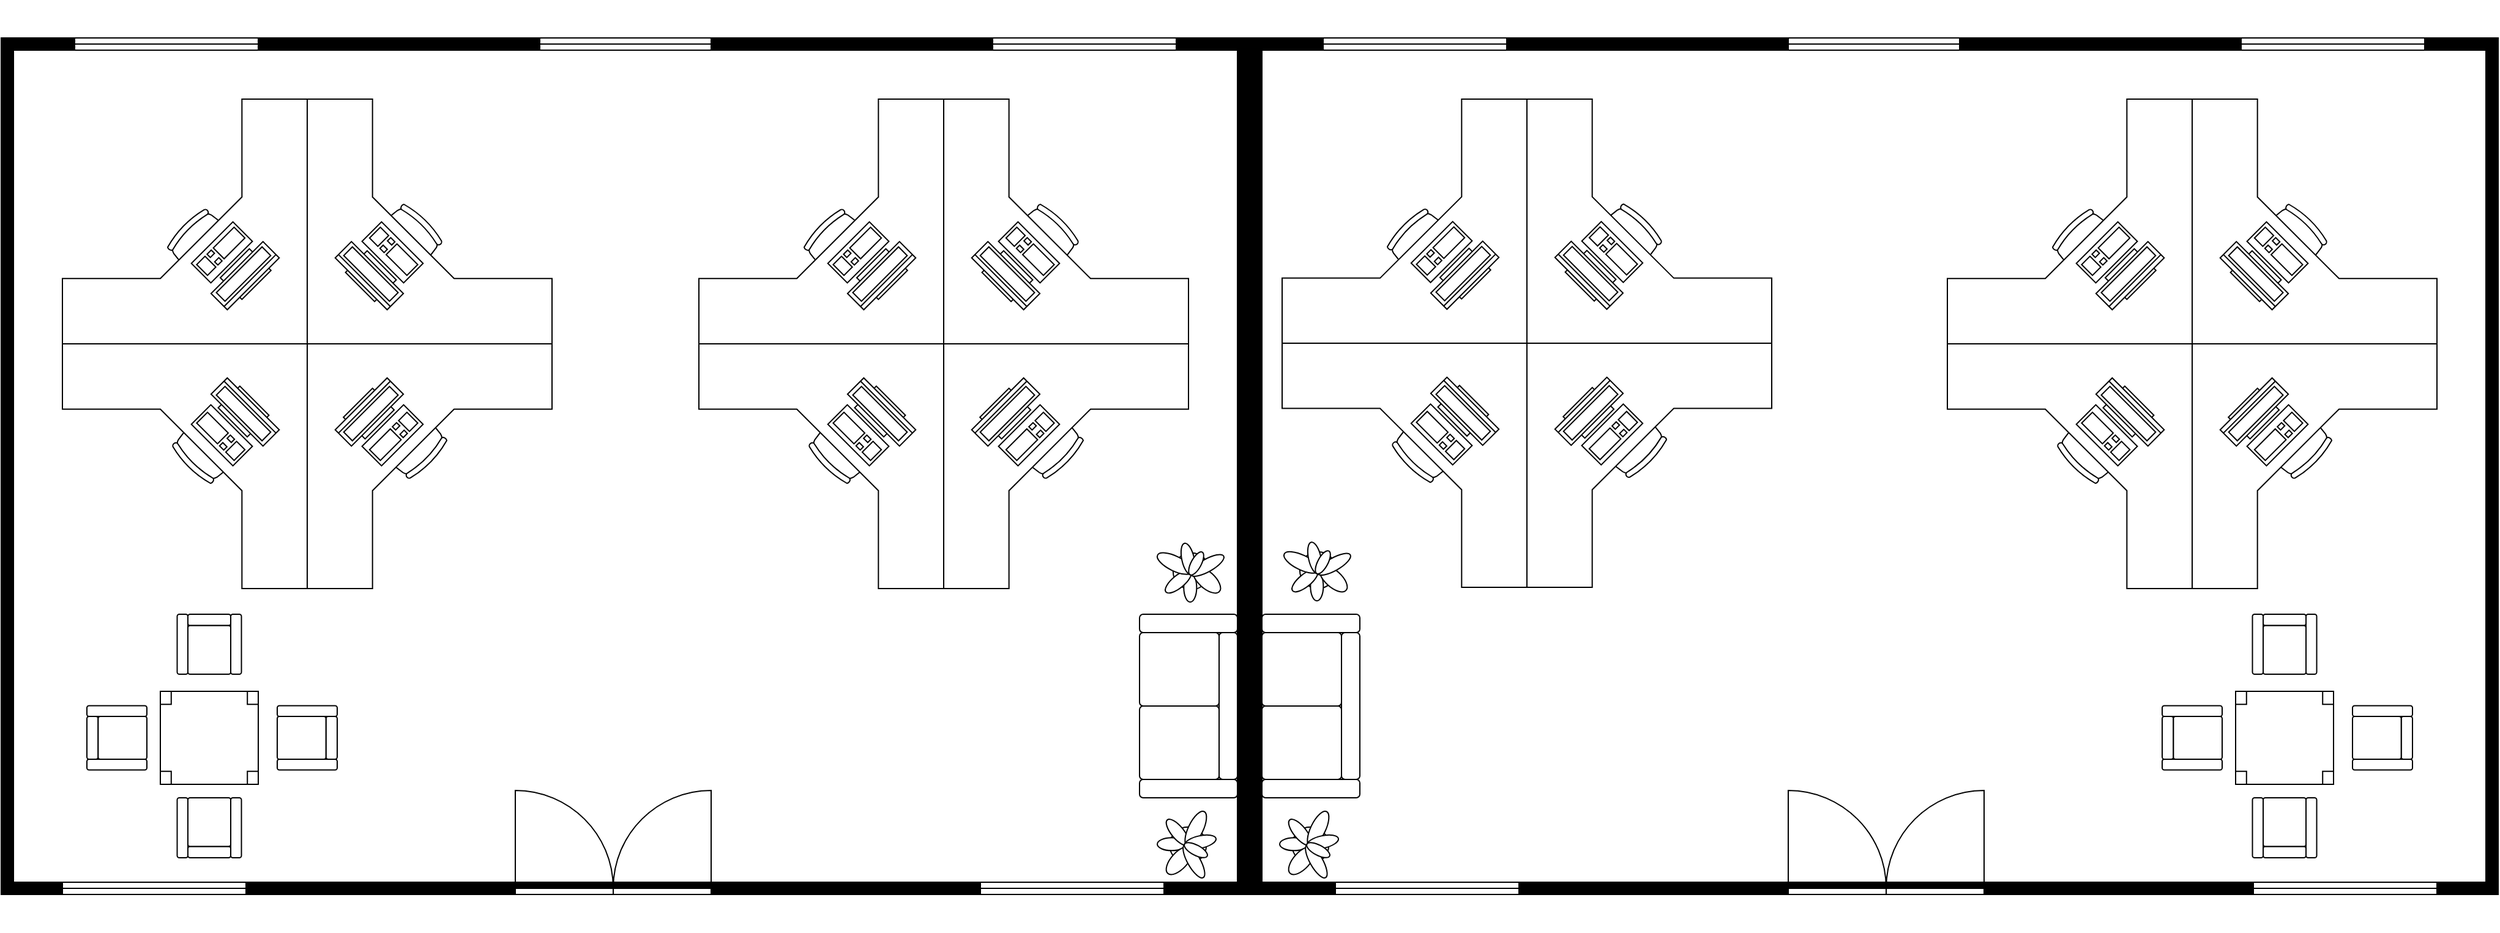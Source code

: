 <mxfile version="24.7.12">
  <diagram name="Page-1" id="099fd60b-425b-db50-ffb0-6b813814b670">
    <mxGraphModel dx="2015" dy="2175" grid="1" gridSize="10" guides="1" tooltips="1" connect="1" arrows="1" fold="1" page="1" pageScale="1" pageWidth="850" pageHeight="1100" background="none" math="0" shadow="0">
      <root>
        <mxCell id="0" />
        <mxCell id="1" parent="0" />
        <mxCell id="6rJ3dqAOyppBYMV4962v-83" value="" style="group" vertex="1" connectable="0" parent="1">
          <mxGeometry x="870" width="1020" height="760" as="geometry" />
        </mxCell>
        <mxCell id="6rJ3dqAOyppBYMV4962v-36" value="" style="group" vertex="1" connectable="0" parent="6rJ3dqAOyppBYMV4962v-83">
          <mxGeometry x="50" y="80" width="400" height="400" as="geometry" />
        </mxCell>
        <mxCell id="6rJ3dqAOyppBYMV4962v-37" value="" style="verticalLabelPosition=bottom;html=1;verticalAlign=top;align=center;shape=mxgraph.floorplan.desk_corner;" vertex="1" parent="6rJ3dqAOyppBYMV4962v-36">
          <mxGeometry x="200" y="200.0" width="200" height="200.0" as="geometry" />
        </mxCell>
        <mxCell id="6rJ3dqAOyppBYMV4962v-38" value="" style="verticalLabelPosition=bottom;html=1;verticalAlign=top;align=center;shape=mxgraph.floorplan.desk_corner;direction=south;" vertex="1" parent="6rJ3dqAOyppBYMV4962v-36">
          <mxGeometry y="200.0" width="200" height="200.0" as="geometry" />
        </mxCell>
        <mxCell id="6rJ3dqAOyppBYMV4962v-39" value="" style="verticalLabelPosition=bottom;html=1;verticalAlign=top;align=center;shape=mxgraph.floorplan.desk_corner;direction=north;" vertex="1" parent="6rJ3dqAOyppBYMV4962v-36">
          <mxGeometry x="200" width="200" height="200.0" as="geometry" />
        </mxCell>
        <mxCell id="6rJ3dqAOyppBYMV4962v-40" value="" style="verticalLabelPosition=bottom;html=1;verticalAlign=top;align=center;shape=mxgraph.floorplan.desk_corner;direction=west;" vertex="1" parent="6rJ3dqAOyppBYMV4962v-36">
          <mxGeometry width="200" height="200.0" as="geometry" />
        </mxCell>
        <mxCell id="6rJ3dqAOyppBYMV4962v-41" value="" style="verticalLabelPosition=bottom;html=1;verticalAlign=top;align=center;shape=mxgraph.floorplan.workstation;rotation=-225;" vertex="1" parent="6rJ3dqAOyppBYMV4962v-36">
          <mxGeometry x="110" y="110" width="60" height="50" as="geometry" />
        </mxCell>
        <mxCell id="6rJ3dqAOyppBYMV4962v-42" value="" style="verticalLabelPosition=bottom;html=1;verticalAlign=top;align=center;shape=mxgraph.floorplan.workstation;rotation=45;" vertex="1" parent="6rJ3dqAOyppBYMV4962v-36">
          <mxGeometry x="110" y="240" width="60" height="50" as="geometry" />
        </mxCell>
        <mxCell id="6rJ3dqAOyppBYMV4962v-43" value="" style="verticalLabelPosition=bottom;html=1;verticalAlign=top;align=center;shape=mxgraph.floorplan.workstation;rotation=315;flipV=0;flipH=0;" vertex="1" parent="6rJ3dqAOyppBYMV4962v-36">
          <mxGeometry x="230" y="240" width="60" height="50" as="geometry" />
        </mxCell>
        <mxCell id="6rJ3dqAOyppBYMV4962v-44" value="" style="verticalLabelPosition=bottom;html=1;verticalAlign=top;align=center;shape=mxgraph.floorplan.workstation;rotation=315;flipV=0;flipH=0;direction=north;" vertex="1" parent="6rJ3dqAOyppBYMV4962v-36">
          <mxGeometry x="235" y="105" width="50" height="60" as="geometry" />
        </mxCell>
        <mxCell id="6rJ3dqAOyppBYMV4962v-45" value="" style="group;rotation=0;flipV=0;flipH=0;" vertex="1" connectable="0" parent="6rJ3dqAOyppBYMV4962v-83">
          <mxGeometry x="570" y="80" width="423.5" height="411" as="geometry" />
        </mxCell>
        <mxCell id="6rJ3dqAOyppBYMV4962v-46" value="" style="verticalLabelPosition=bottom;html=1;verticalAlign=top;align=center;shape=mxgraph.floorplan.desk_corner;" vertex="1" parent="6rJ3dqAOyppBYMV4962v-45">
          <mxGeometry x="200" y="200.0" width="200" height="200.0" as="geometry" />
        </mxCell>
        <mxCell id="6rJ3dqAOyppBYMV4962v-47" value="" style="verticalLabelPosition=bottom;html=1;verticalAlign=top;align=center;shape=mxgraph.floorplan.desk_corner;direction=south;" vertex="1" parent="6rJ3dqAOyppBYMV4962v-45">
          <mxGeometry y="200.0" width="200" height="200.0" as="geometry" />
        </mxCell>
        <mxCell id="6rJ3dqAOyppBYMV4962v-48" value="" style="verticalLabelPosition=bottom;html=1;verticalAlign=top;align=center;shape=mxgraph.floorplan.desk_corner;direction=north;" vertex="1" parent="6rJ3dqAOyppBYMV4962v-45">
          <mxGeometry x="200" width="200" height="200.0" as="geometry" />
        </mxCell>
        <mxCell id="6rJ3dqAOyppBYMV4962v-49" value="" style="verticalLabelPosition=bottom;html=1;verticalAlign=top;align=center;shape=mxgraph.floorplan.desk_corner;direction=west;" vertex="1" parent="6rJ3dqAOyppBYMV4962v-45">
          <mxGeometry width="200" height="200.0" as="geometry" />
        </mxCell>
        <mxCell id="6rJ3dqAOyppBYMV4962v-50" value="" style="verticalLabelPosition=bottom;html=1;verticalAlign=top;align=center;shape=mxgraph.floorplan.workstation;rotation=-225;" vertex="1" parent="6rJ3dqAOyppBYMV4962v-45">
          <mxGeometry x="110" y="110" width="60" height="50" as="geometry" />
        </mxCell>
        <mxCell id="6rJ3dqAOyppBYMV4962v-51" value="" style="verticalLabelPosition=bottom;html=1;verticalAlign=top;align=center;shape=mxgraph.floorplan.workstation;rotation=45;" vertex="1" parent="6rJ3dqAOyppBYMV4962v-45">
          <mxGeometry x="110" y="240" width="60" height="50" as="geometry" />
        </mxCell>
        <mxCell id="6rJ3dqAOyppBYMV4962v-52" value="" style="verticalLabelPosition=bottom;html=1;verticalAlign=top;align=center;shape=mxgraph.floorplan.workstation;rotation=315;flipV=0;flipH=0;" vertex="1" parent="6rJ3dqAOyppBYMV4962v-45">
          <mxGeometry x="230" y="240" width="60" height="50" as="geometry" />
        </mxCell>
        <mxCell id="6rJ3dqAOyppBYMV4962v-53" value="" style="verticalLabelPosition=bottom;html=1;verticalAlign=top;align=center;shape=mxgraph.floorplan.workstation;rotation=315;flipV=0;flipH=0;direction=north;" vertex="1" parent="6rJ3dqAOyppBYMV4962v-45">
          <mxGeometry x="235" y="105" width="50" height="60" as="geometry" />
        </mxCell>
        <mxCell id="6rJ3dqAOyppBYMV4962v-73" value="" style="verticalLabelPosition=bottom;html=1;verticalAlign=top;align=center;shape=mxgraph.floorplan.plant;" vertex="1" parent="6rJ3dqAOyppBYMV4962v-45">
          <mxGeometry x="376.5" y="360" width="47" height="51" as="geometry" />
        </mxCell>
        <mxCell id="6rJ3dqAOyppBYMV4962v-54" value="" style="verticalLabelPosition=bottom;html=1;verticalAlign=top;align=center;shape=mxgraph.floorplan.room;fillColor=strokeColor;" vertex="1" parent="6rJ3dqAOyppBYMV4962v-83">
          <mxGeometry y="30" width="1020" height="700" as="geometry" />
        </mxCell>
        <mxCell id="6rJ3dqAOyppBYMV4962v-65" value="" style="verticalLabelPosition=bottom;html=1;verticalAlign=top;align=center;shape=mxgraph.floorplan.window;flipH=1;" vertex="1" parent="6rJ3dqAOyppBYMV4962v-83">
          <mxGeometry x="60" width="150" height="70" as="geometry" />
        </mxCell>
        <mxCell id="6rJ3dqAOyppBYMV4962v-66" value="" style="verticalLabelPosition=bottom;html=1;verticalAlign=top;align=center;shape=mxgraph.floorplan.window;flipH=1;" vertex="1" parent="6rJ3dqAOyppBYMV4962v-83">
          <mxGeometry x="440" width="140" height="70" as="geometry" />
        </mxCell>
        <mxCell id="6rJ3dqAOyppBYMV4962v-67" value="" style="verticalLabelPosition=bottom;html=1;verticalAlign=top;align=center;shape=mxgraph.floorplan.window;flipH=1;" vertex="1" parent="6rJ3dqAOyppBYMV4962v-83">
          <mxGeometry x="810" width="150" height="70" as="geometry" />
        </mxCell>
        <mxCell id="6rJ3dqAOyppBYMV4962v-68" value="" style="verticalLabelPosition=bottom;html=1;verticalAlign=top;align=center;shape=mxgraph.floorplan.window;flipH=1;" vertex="1" parent="6rJ3dqAOyppBYMV4962v-83">
          <mxGeometry x="50" y="690" width="150" height="70" as="geometry" />
        </mxCell>
        <mxCell id="6rJ3dqAOyppBYMV4962v-70" value="" style="verticalLabelPosition=bottom;html=1;verticalAlign=top;align=center;shape=mxgraph.floorplan.window;flipH=1;" vertex="1" parent="6rJ3dqAOyppBYMV4962v-83">
          <mxGeometry x="800" y="690" width="150" height="70" as="geometry" />
        </mxCell>
        <mxCell id="6rJ3dqAOyppBYMV4962v-71" value="" style="verticalLabelPosition=bottom;html=1;verticalAlign=top;align=center;shape=mxgraph.floorplan.doorDouble;aspect=fixed;direction=west;" vertex="1" parent="6rJ3dqAOyppBYMV4962v-83">
          <mxGeometry x="420" y="645" width="160" height="85" as="geometry" />
        </mxCell>
        <mxCell id="6rJ3dqAOyppBYMV4962v-72" value="" style="verticalLabelPosition=bottom;html=1;verticalAlign=top;align=center;shape=mxgraph.floorplan.couch;direction=south;" vertex="1" parent="6rJ3dqAOyppBYMV4962v-83">
          <mxGeometry x="930" y="501" width="80" height="150" as="geometry" />
        </mxCell>
        <mxCell id="6rJ3dqAOyppBYMV4962v-74" value="" style="verticalLabelPosition=bottom;html=1;verticalAlign=top;align=center;shape=mxgraph.floorplan.plant;direction=south;" vertex="1" parent="6rJ3dqAOyppBYMV4962v-83">
          <mxGeometry x="944.5" y="664" width="51" height="47" as="geometry" />
        </mxCell>
        <mxCell id="6rJ3dqAOyppBYMV4962v-82" value="" style="group" vertex="1" connectable="0" parent="6rJ3dqAOyppBYMV4962v-83">
          <mxGeometry x="70" y="501" width="204.5" height="199" as="geometry" />
        </mxCell>
        <mxCell id="6rJ3dqAOyppBYMV4962v-75" value="" style="verticalLabelPosition=bottom;html=1;verticalAlign=top;align=center;shape=mxgraph.floorplan.table;" vertex="1" parent="6rJ3dqAOyppBYMV4962v-82">
          <mxGeometry x="60" y="63" width="80" height="76" as="geometry" />
        </mxCell>
        <mxCell id="6rJ3dqAOyppBYMV4962v-78" value="" style="verticalLabelPosition=bottom;html=1;verticalAlign=top;align=center;shape=mxgraph.floorplan.sofa;" vertex="1" parent="6rJ3dqAOyppBYMV4962v-82">
          <mxGeometry x="73.75" width="52.5" height="49" as="geometry" />
        </mxCell>
        <mxCell id="6rJ3dqAOyppBYMV4962v-79" value="" style="verticalLabelPosition=bottom;html=1;verticalAlign=top;align=center;shape=mxgraph.floorplan.sofa;direction=south;" vertex="1" parent="6rJ3dqAOyppBYMV4962v-82">
          <mxGeometry x="155.5" y="74.75" width="49" height="52.5" as="geometry" />
        </mxCell>
        <mxCell id="6rJ3dqAOyppBYMV4962v-80" value="" style="verticalLabelPosition=bottom;html=1;verticalAlign=top;align=center;shape=mxgraph.floorplan.sofa;direction=west;" vertex="1" parent="6rJ3dqAOyppBYMV4962v-82">
          <mxGeometry x="73.75" y="150" width="52.5" height="49" as="geometry" />
        </mxCell>
        <mxCell id="6rJ3dqAOyppBYMV4962v-81" value="" style="verticalLabelPosition=bottom;html=1;verticalAlign=top;align=center;shape=mxgraph.floorplan.sofa;direction=north;" vertex="1" parent="6rJ3dqAOyppBYMV4962v-82">
          <mxGeometry y="74.75" width="49" height="52.5" as="geometry" />
        </mxCell>
        <mxCell id="6rJ3dqAOyppBYMV4962v-84" value="" style="group;flipH=1;" vertex="1" connectable="0" parent="1">
          <mxGeometry x="1890" width="1020" height="760" as="geometry" />
        </mxCell>
        <mxCell id="6rJ3dqAOyppBYMV4962v-85" value="" style="group" vertex="1" connectable="0" parent="6rJ3dqAOyppBYMV4962v-84">
          <mxGeometry x="570" y="80" width="400" height="400" as="geometry" />
        </mxCell>
        <mxCell id="6rJ3dqAOyppBYMV4962v-86" value="" style="verticalLabelPosition=bottom;html=1;verticalAlign=top;align=center;shape=mxgraph.floorplan.desk_corner;" vertex="1" parent="6rJ3dqAOyppBYMV4962v-85">
          <mxGeometry x="200" y="200.0" width="200" height="200.0" as="geometry" />
        </mxCell>
        <mxCell id="6rJ3dqAOyppBYMV4962v-87" value="" style="verticalLabelPosition=bottom;html=1;verticalAlign=top;align=center;shape=mxgraph.floorplan.desk_corner;direction=south;" vertex="1" parent="6rJ3dqAOyppBYMV4962v-85">
          <mxGeometry y="200.0" width="200" height="200.0" as="geometry" />
        </mxCell>
        <mxCell id="6rJ3dqAOyppBYMV4962v-88" value="" style="verticalLabelPosition=bottom;html=1;verticalAlign=top;align=center;shape=mxgraph.floorplan.desk_corner;direction=north;" vertex="1" parent="6rJ3dqAOyppBYMV4962v-85">
          <mxGeometry x="200" width="200" height="200.0" as="geometry" />
        </mxCell>
        <mxCell id="6rJ3dqAOyppBYMV4962v-89" value="" style="verticalLabelPosition=bottom;html=1;verticalAlign=top;align=center;shape=mxgraph.floorplan.desk_corner;direction=west;" vertex="1" parent="6rJ3dqAOyppBYMV4962v-85">
          <mxGeometry width="200" height="200.0" as="geometry" />
        </mxCell>
        <mxCell id="6rJ3dqAOyppBYMV4962v-90" value="" style="verticalLabelPosition=bottom;html=1;verticalAlign=top;align=center;shape=mxgraph.floorplan.workstation;rotation=-225;" vertex="1" parent="6rJ3dqAOyppBYMV4962v-85">
          <mxGeometry x="110" y="110" width="60" height="50" as="geometry" />
        </mxCell>
        <mxCell id="6rJ3dqAOyppBYMV4962v-91" value="" style="verticalLabelPosition=bottom;html=1;verticalAlign=top;align=center;shape=mxgraph.floorplan.workstation;rotation=45;" vertex="1" parent="6rJ3dqAOyppBYMV4962v-85">
          <mxGeometry x="110" y="240" width="60" height="50" as="geometry" />
        </mxCell>
        <mxCell id="6rJ3dqAOyppBYMV4962v-92" value="" style="verticalLabelPosition=bottom;html=1;verticalAlign=top;align=center;shape=mxgraph.floorplan.workstation;rotation=315;flipV=0;flipH=0;" vertex="1" parent="6rJ3dqAOyppBYMV4962v-85">
          <mxGeometry x="230" y="240" width="60" height="50" as="geometry" />
        </mxCell>
        <mxCell id="6rJ3dqAOyppBYMV4962v-93" value="" style="verticalLabelPosition=bottom;html=1;verticalAlign=top;align=center;shape=mxgraph.floorplan.workstation;rotation=315;flipV=0;flipH=0;direction=north;" vertex="1" parent="6rJ3dqAOyppBYMV4962v-85">
          <mxGeometry x="235" y="105" width="50" height="60" as="geometry" />
        </mxCell>
        <mxCell id="6rJ3dqAOyppBYMV4962v-94" value="" style="group;rotation=0;flipV=0;flipH=0;" vertex="1" connectable="0" parent="6rJ3dqAOyppBYMV4962v-84">
          <mxGeometry x="26.5" y="80" width="423.5" height="410" as="geometry" />
        </mxCell>
        <mxCell id="6rJ3dqAOyppBYMV4962v-95" value="" style="verticalLabelPosition=bottom;html=1;verticalAlign=top;align=center;shape=mxgraph.floorplan.desk_corner;" vertex="1" parent="6rJ3dqAOyppBYMV4962v-94">
          <mxGeometry x="200" y="199.513" width="200" height="199.513" as="geometry" />
        </mxCell>
        <mxCell id="6rJ3dqAOyppBYMV4962v-96" value="" style="verticalLabelPosition=bottom;html=1;verticalAlign=top;align=center;shape=mxgraph.floorplan.desk_corner;direction=south;" vertex="1" parent="6rJ3dqAOyppBYMV4962v-94">
          <mxGeometry y="199.513" width="200" height="199.513" as="geometry" />
        </mxCell>
        <mxCell id="6rJ3dqAOyppBYMV4962v-97" value="" style="verticalLabelPosition=bottom;html=1;verticalAlign=top;align=center;shape=mxgraph.floorplan.desk_corner;direction=north;" vertex="1" parent="6rJ3dqAOyppBYMV4962v-94">
          <mxGeometry x="200" width="200" height="199.513" as="geometry" />
        </mxCell>
        <mxCell id="6rJ3dqAOyppBYMV4962v-98" value="" style="verticalLabelPosition=bottom;html=1;verticalAlign=top;align=center;shape=mxgraph.floorplan.desk_corner;direction=west;" vertex="1" parent="6rJ3dqAOyppBYMV4962v-94">
          <mxGeometry width="200" height="199.513" as="geometry" />
        </mxCell>
        <mxCell id="6rJ3dqAOyppBYMV4962v-99" value="" style="verticalLabelPosition=bottom;html=1;verticalAlign=top;align=center;shape=mxgraph.floorplan.workstation;rotation=-225;" vertex="1" parent="6rJ3dqAOyppBYMV4962v-94">
          <mxGeometry x="110" y="109.732" width="60" height="49.878" as="geometry" />
        </mxCell>
        <mxCell id="6rJ3dqAOyppBYMV4962v-100" value="" style="verticalLabelPosition=bottom;html=1;verticalAlign=top;align=center;shape=mxgraph.floorplan.workstation;rotation=45;" vertex="1" parent="6rJ3dqAOyppBYMV4962v-94">
          <mxGeometry x="110" y="239.416" width="60" height="49.878" as="geometry" />
        </mxCell>
        <mxCell id="6rJ3dqAOyppBYMV4962v-101" value="" style="verticalLabelPosition=bottom;html=1;verticalAlign=top;align=center;shape=mxgraph.floorplan.workstation;rotation=315;flipV=0;flipH=0;" vertex="1" parent="6rJ3dqAOyppBYMV4962v-94">
          <mxGeometry x="230" y="239.416" width="60" height="49.878" as="geometry" />
        </mxCell>
        <mxCell id="6rJ3dqAOyppBYMV4962v-102" value="" style="verticalLabelPosition=bottom;html=1;verticalAlign=top;align=center;shape=mxgraph.floorplan.workstation;rotation=315;flipV=0;flipH=0;direction=north;" vertex="1" parent="6rJ3dqAOyppBYMV4962v-94">
          <mxGeometry x="235" y="104.745" width="50" height="59.854" as="geometry" />
        </mxCell>
        <mxCell id="6rJ3dqAOyppBYMV4962v-103" value="" style="verticalLabelPosition=bottom;html=1;verticalAlign=top;align=center;shape=mxgraph.floorplan.plant;" vertex="1" parent="6rJ3dqAOyppBYMV4962v-94">
          <mxGeometry x="3.5" y="359.124" width="47" height="50.876" as="geometry" />
        </mxCell>
        <mxCell id="6rJ3dqAOyppBYMV4962v-104" value="" style="verticalLabelPosition=bottom;html=1;verticalAlign=top;align=center;shape=mxgraph.floorplan.room;fillColor=strokeColor;" vertex="1" parent="6rJ3dqAOyppBYMV4962v-84">
          <mxGeometry y="30" width="1020" height="700" as="geometry" />
        </mxCell>
        <mxCell id="6rJ3dqAOyppBYMV4962v-105" value="" style="verticalLabelPosition=bottom;html=1;verticalAlign=top;align=center;shape=mxgraph.floorplan.window;flipH=1;" vertex="1" parent="6rJ3dqAOyppBYMV4962v-84">
          <mxGeometry x="810" width="150" height="70" as="geometry" />
        </mxCell>
        <mxCell id="6rJ3dqAOyppBYMV4962v-106" value="" style="verticalLabelPosition=bottom;html=1;verticalAlign=top;align=center;shape=mxgraph.floorplan.window;flipH=1;" vertex="1" parent="6rJ3dqAOyppBYMV4962v-84">
          <mxGeometry x="440" width="140" height="70" as="geometry" />
        </mxCell>
        <mxCell id="6rJ3dqAOyppBYMV4962v-107" value="" style="verticalLabelPosition=bottom;html=1;verticalAlign=top;align=center;shape=mxgraph.floorplan.window;flipH=1;" vertex="1" parent="6rJ3dqAOyppBYMV4962v-84">
          <mxGeometry x="60" width="150" height="70" as="geometry" />
        </mxCell>
        <mxCell id="6rJ3dqAOyppBYMV4962v-108" value="" style="verticalLabelPosition=bottom;html=1;verticalAlign=top;align=center;shape=mxgraph.floorplan.window;flipH=1;" vertex="1" parent="6rJ3dqAOyppBYMV4962v-84">
          <mxGeometry x="820" y="690" width="150" height="70" as="geometry" />
        </mxCell>
        <mxCell id="6rJ3dqAOyppBYMV4962v-109" value="" style="verticalLabelPosition=bottom;html=1;verticalAlign=top;align=center;shape=mxgraph.floorplan.window;flipH=1;" vertex="1" parent="6rJ3dqAOyppBYMV4962v-84">
          <mxGeometry x="70" y="690" width="150" height="70" as="geometry" />
        </mxCell>
        <mxCell id="6rJ3dqAOyppBYMV4962v-110" value="" style="verticalLabelPosition=bottom;html=1;verticalAlign=top;align=center;shape=mxgraph.floorplan.doorDouble;aspect=fixed;direction=west;" vertex="1" parent="6rJ3dqAOyppBYMV4962v-84">
          <mxGeometry x="440" y="645" width="160" height="85" as="geometry" />
        </mxCell>
        <mxCell id="6rJ3dqAOyppBYMV4962v-111" value="" style="verticalLabelPosition=bottom;html=1;verticalAlign=top;align=center;shape=mxgraph.floorplan.couch;direction=south;" vertex="1" parent="6rJ3dqAOyppBYMV4962v-84">
          <mxGeometry x="10" y="501" width="80" height="150" as="geometry" />
        </mxCell>
        <mxCell id="6rJ3dqAOyppBYMV4962v-112" value="" style="verticalLabelPosition=bottom;html=1;verticalAlign=top;align=center;shape=mxgraph.floorplan.plant;direction=south;" vertex="1" parent="6rJ3dqAOyppBYMV4962v-84">
          <mxGeometry x="24.5" y="664" width="51" height="47" as="geometry" />
        </mxCell>
        <mxCell id="6rJ3dqAOyppBYMV4962v-113" value="" style="group" vertex="1" connectable="0" parent="6rJ3dqAOyppBYMV4962v-84">
          <mxGeometry x="745.5" y="501" width="204.5" height="199" as="geometry" />
        </mxCell>
        <mxCell id="6rJ3dqAOyppBYMV4962v-114" value="" style="verticalLabelPosition=bottom;html=1;verticalAlign=top;align=center;shape=mxgraph.floorplan.table;" vertex="1" parent="6rJ3dqAOyppBYMV4962v-113">
          <mxGeometry x="60" y="63" width="80" height="76" as="geometry" />
        </mxCell>
        <mxCell id="6rJ3dqAOyppBYMV4962v-115" value="" style="verticalLabelPosition=bottom;html=1;verticalAlign=top;align=center;shape=mxgraph.floorplan.sofa;" vertex="1" parent="6rJ3dqAOyppBYMV4962v-113">
          <mxGeometry x="73.75" width="52.5" height="49" as="geometry" />
        </mxCell>
        <mxCell id="6rJ3dqAOyppBYMV4962v-116" value="" style="verticalLabelPosition=bottom;html=1;verticalAlign=top;align=center;shape=mxgraph.floorplan.sofa;direction=south;" vertex="1" parent="6rJ3dqAOyppBYMV4962v-113">
          <mxGeometry x="155.5" y="74.75" width="49" height="52.5" as="geometry" />
        </mxCell>
        <mxCell id="6rJ3dqAOyppBYMV4962v-117" value="" style="verticalLabelPosition=bottom;html=1;verticalAlign=top;align=center;shape=mxgraph.floorplan.sofa;direction=west;" vertex="1" parent="6rJ3dqAOyppBYMV4962v-113">
          <mxGeometry x="73.75" y="150" width="52.5" height="49" as="geometry" />
        </mxCell>
        <mxCell id="6rJ3dqAOyppBYMV4962v-118" value="" style="verticalLabelPosition=bottom;html=1;verticalAlign=top;align=center;shape=mxgraph.floorplan.sofa;direction=north;" vertex="1" parent="6rJ3dqAOyppBYMV4962v-113">
          <mxGeometry y="74.75" width="49" height="52.5" as="geometry" />
        </mxCell>
      </root>
    </mxGraphModel>
  </diagram>
</mxfile>
